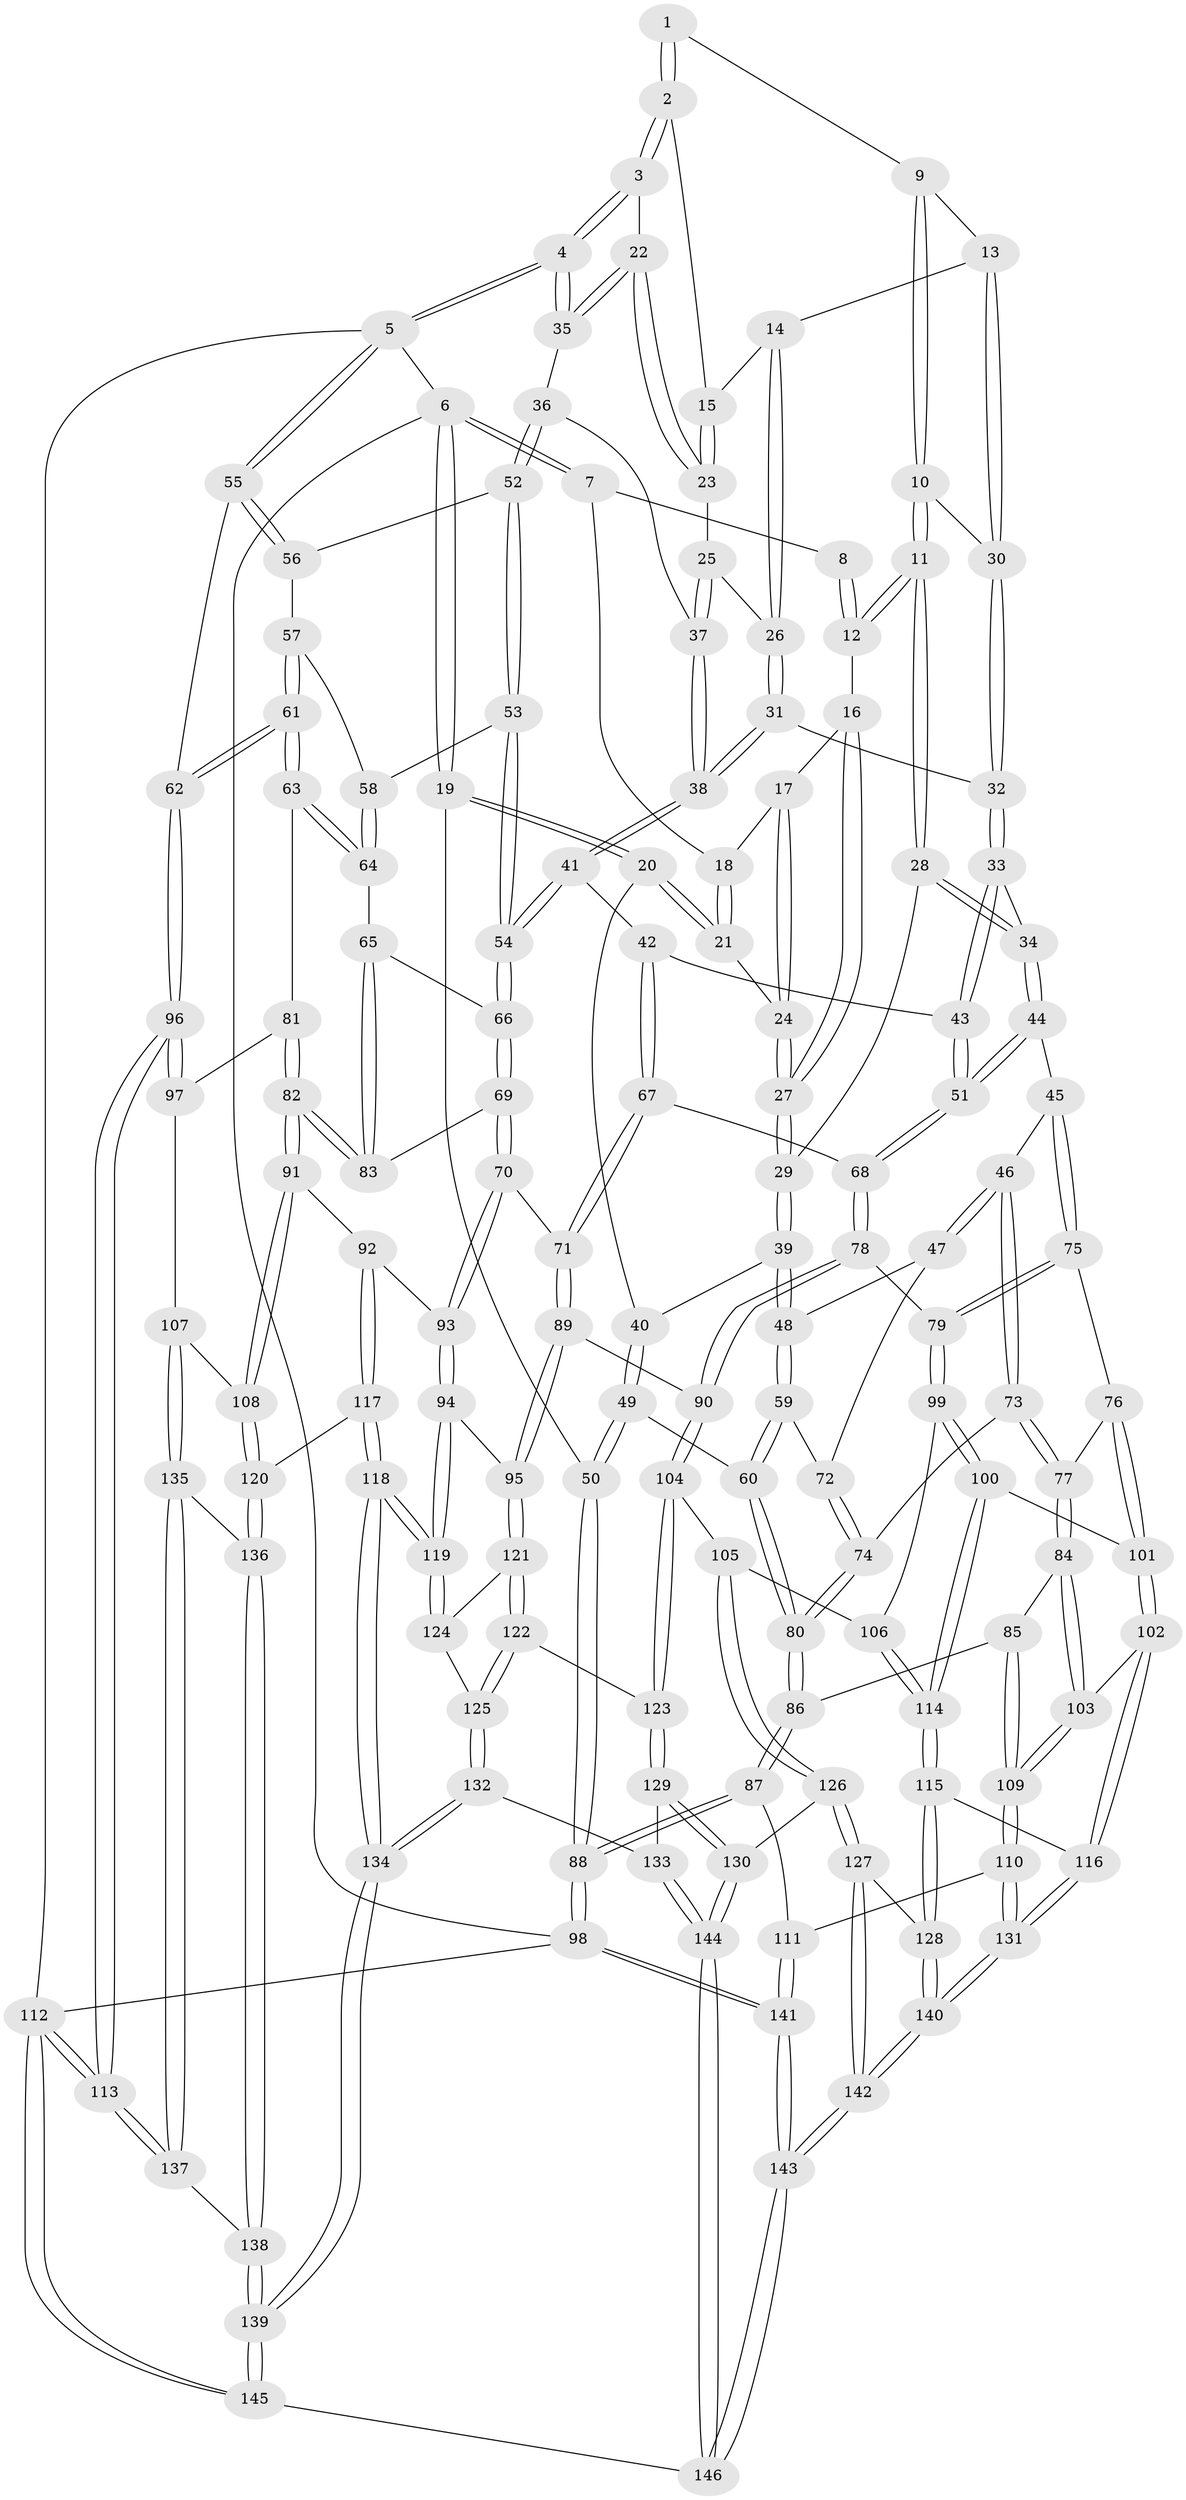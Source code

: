 // coarse degree distribution, {4: 0.27450980392156865, 5: 0.5, 6: 0.11764705882352941, 10: 0.00980392156862745, 3: 0.058823529411764705, 7: 0.0196078431372549, 9: 0.00980392156862745, 2: 0.00980392156862745}
// Generated by graph-tools (version 1.1) at 2025/21/03/04/25 18:21:11]
// undirected, 146 vertices, 362 edges
graph export_dot {
graph [start="1"]
  node [color=gray90,style=filled];
  1 [pos="+0.4852412870743715+0"];
  2 [pos="+0.711764776923592+0"];
  3 [pos="+0.8685696924608854+0"];
  4 [pos="+1+0"];
  5 [pos="+1+0"];
  6 [pos="+0+0"];
  7 [pos="+0.24545757504649784+0"];
  8 [pos="+0.36435465602821204+0"];
  9 [pos="+0.4867958770248247+0"];
  10 [pos="+0.4121029355207979+0.10317307835344748"];
  11 [pos="+0.4079907583983164+0.10407153078177997"];
  12 [pos="+0.3927611460710044+0.07634042508421798"];
  13 [pos="+0.5061078838753053+0.07492858130377551"];
  14 [pos="+0.6387221005396724+0.01251553198667169"];
  15 [pos="+0.7010270805022116+0"];
  16 [pos="+0.27607131054028766+0.027060757410696835"];
  17 [pos="+0.2569061682463423+0"];
  18 [pos="+0.2383479987392946+0"];
  19 [pos="+0+0.10571579129778265"];
  20 [pos="+0.04108972807029045+0.1466875566725504"];
  21 [pos="+0.09032704224167182+0.10476611597519003"];
  22 [pos="+0.7808284604877542+0.11892716252480713"];
  23 [pos="+0.719213177775787+0.10951664486009215"];
  24 [pos="+0.18402239618855973+0.08936177413650172"];
  25 [pos="+0.6651457242901081+0.11813891959887539"];
  26 [pos="+0.6497912094720817+0.11584903938387225"];
  27 [pos="+0.27713684482899764+0.1469033811277518"];
  28 [pos="+0.33303619679159435+0.20994168716063305"];
  29 [pos="+0.299353088915619+0.2033871362507501"];
  30 [pos="+0.5020036867707186+0.08981567496028914"];
  31 [pos="+0.5925865199282655+0.1579065687388193"];
  32 [pos="+0.559736831759854+0.16246443351158843"];
  33 [pos="+0.5170548012658713+0.24900594230031708"];
  34 [pos="+0.33670707438452663+0.21405439741699972"];
  35 [pos="+0.839386245939917+0.20494505029460894"];
  36 [pos="+0.8380591037803957+0.2219319448745977"];
  37 [pos="+0.7412184665011509+0.2589689231048732"];
  38 [pos="+0.7062101195988819+0.2825570709144794"];
  39 [pos="+0.17798524409106273+0.2560448409114257"];
  40 [pos="+0.14031842362055783+0.23115176775803267"];
  41 [pos="+0.6483235162418152+0.3828386921396695"];
  42 [pos="+0.6199054013933708+0.37923165688672655"];
  43 [pos="+0.5517761939198262+0.36307962284363315"];
  44 [pos="+0.38249817844016837+0.44706294904931276"];
  45 [pos="+0.32784017760498196+0.4646451344677314"];
  46 [pos="+0.31825733613142765+0.46422333630058216"];
  47 [pos="+0.243851088576344+0.4452642056100974"];
  48 [pos="+0.17528472706276443+0.29791223764720187"];
  49 [pos="+0+0.45391655325595937"];
  50 [pos="+0+0.45491638881377183"];
  51 [pos="+0.40722216723691607+0.4527302562928339"];
  52 [pos="+0.8651152267133128+0.25359708656740043"];
  53 [pos="+0.8139276864881758+0.4028921606828325"];
  54 [pos="+0.7058735699688343+0.4542649475468304"];
  55 [pos="+1+0.35315961799936807"];
  56 [pos="+0.883790629555088+0.2628267335447289"];
  57 [pos="+0.8984126049606288+0.40469028300606075"];
  58 [pos="+0.8440982329270871+0.4142907341601142"];
  59 [pos="+0+0.45689476766431236"];
  60 [pos="+0+0.4576055840095808"];
  61 [pos="+1+0.5043738430312"];
  62 [pos="+1+0.5015219482253461"];
  63 [pos="+0.974030933644829+0.5424828671365842"];
  64 [pos="+0.9035824638376533+0.5328028371810817"];
  65 [pos="+0.8160161234222527+0.5449445992763791"];
  66 [pos="+0.7147913504722618+0.5080842876274057"];
  67 [pos="+0.5297171090176374+0.5926743979882346"];
  68 [pos="+0.467772693496744+0.5614340593541031"];
  69 [pos="+0.6828071240257365+0.5634386135118538"];
  70 [pos="+0.6625825712459625+0.5973410198428676"];
  71 [pos="+0.5551339526689952+0.6103879184475167"];
  72 [pos="+0.15202231361781088+0.4937406414709082"];
  73 [pos="+0.22329868067844522+0.6087775014443945"];
  74 [pos="+0.16079345902492848+0.592585415768769"];
  75 [pos="+0.3117412875745851+0.6547002829658557"];
  76 [pos="+0.2928348486728418+0.6625815715638192"];
  77 [pos="+0.26898549522545717+0.6662246835207633"];
  78 [pos="+0.39258793445348084+0.6706069119161816"];
  79 [pos="+0.37746625695415165+0.6758502654967738"];
  80 [pos="+0.11946005769111759+0.6480194282892761"];
  81 [pos="+0.884681428228883+0.6693563972653264"];
  82 [pos="+0.8291667793387915+0.6892246387003166"];
  83 [pos="+0.8247460980753741+0.6507516655240528"];
  84 [pos="+0.2606208806340072+0.6748885986324942"];
  85 [pos="+0.14109009309195558+0.694020882093169"];
  86 [pos="+0.11004935132034638+0.6805380459066642"];
  87 [pos="+0.06856185228369738+0.7046984817989872"];
  88 [pos="+0+0.6563727693155061"];
  89 [pos="+0.527178886810866+0.7248292617017867"];
  90 [pos="+0.47239189086840444+0.7298434734805286"];
  91 [pos="+0.8271294144453264+0.6916832082744927"];
  92 [pos="+0.7366899503625708+0.7097943771579255"];
  93 [pos="+0.7047281795582845+0.6908193725423956"];
  94 [pos="+0.6323863655445283+0.7583896739798861"];
  95 [pos="+0.5297339968268487+0.7287171897504774"];
  96 [pos="+1+0.653118766459503"];
  97 [pos="+0.9411511311696017+0.7148855211628096"];
  98 [pos="+0+1"];
  99 [pos="+0.37123486327063177+0.7223170247496996"];
  100 [pos="+0.33331660597269624+0.7595055688325553"];
  101 [pos="+0.30767438595948715+0.7367638418104192"];
  102 [pos="+0.24346433127062417+0.784530511163163"];
  103 [pos="+0.23815568727646722+0.7815696753001735"];
  104 [pos="+0.43329854175124793+0.7823941218119826"];
  105 [pos="+0.4191035654902628+0.7915653630186665"];
  106 [pos="+0.390971426241531+0.7595184188932658"];
  107 [pos="+0.9023505762041301+0.8010731000899067"];
  108 [pos="+0.8589297803077912+0.7549850269983103"];
  109 [pos="+0.20943897937240324+0.7854602662399486"];
  110 [pos="+0.15778068527790634+0.8360966057354575"];
  111 [pos="+0.09532200058308009+0.8371731895885496"];
  112 [pos="+1+1"];
  113 [pos="+1+0.9412362685398132"];
  114 [pos="+0.32302205208710727+0.8019448030971105"];
  115 [pos="+0.3108471229391507+0.833389027521163"];
  116 [pos="+0.29292902881257005+0.8241502646853008"];
  117 [pos="+0.7537468191603177+0.8257923036414736"];
  118 [pos="+0.6389057062007129+0.8402349518865038"];
  119 [pos="+0.6326947601127373+0.825176866490587"];
  120 [pos="+0.7539064401850439+0.8259609461806923"];
  121 [pos="+0.5295184642365383+0.764872868047479"];
  122 [pos="+0.504843922868073+0.818062874609818"];
  123 [pos="+0.5023934152045055+0.8201121328823224"];
  124 [pos="+0.5680513226118028+0.8107544445462364"];
  125 [pos="+0.5493572777755719+0.8414923692649234"];
  126 [pos="+0.3839548172817593+0.8822070404730775"];
  127 [pos="+0.37972249207116043+0.8829176872158393"];
  128 [pos="+0.3144020913875513+0.8383568250397653"];
  129 [pos="+0.48828024959929417+0.8479097059926933"];
  130 [pos="+0.38736393025461213+0.8834037752996475"];
  131 [pos="+0.19398958198203267+0.8857094828333077"];
  132 [pos="+0.5645700598900781+0.8859279889918482"];
  133 [pos="+0.5284876546840458+0.8903890298992232"];
  134 [pos="+0.6169014588835917+0.9037495880055325"];
  135 [pos="+0.9082710396341533+0.8196144560942306"];
  136 [pos="+0.777183257333574+0.862238428545485"];
  137 [pos="+0.9608375128897679+0.8597895501429612"];
  138 [pos="+0.7681072270986633+1"];
  139 [pos="+0.708959628647455+1"];
  140 [pos="+0.21349643826567805+0.9401714144623159"];
  141 [pos="+0+1"];
  142 [pos="+0.20276280940951077+1"];
  143 [pos="+0.16994300890067307+1"];
  144 [pos="+0.4727376104485977+0.959363086071207"];
  145 [pos="+0.705339831050686+1"];
  146 [pos="+0.5787690702353052+1"];
  1 -- 2;
  1 -- 2;
  1 -- 9;
  2 -- 3;
  2 -- 3;
  2 -- 15;
  3 -- 4;
  3 -- 4;
  3 -- 22;
  4 -- 5;
  4 -- 5;
  4 -- 35;
  4 -- 35;
  5 -- 6;
  5 -- 55;
  5 -- 55;
  5 -- 112;
  6 -- 7;
  6 -- 7;
  6 -- 19;
  6 -- 19;
  6 -- 98;
  7 -- 8;
  7 -- 18;
  8 -- 12;
  8 -- 12;
  9 -- 10;
  9 -- 10;
  9 -- 13;
  10 -- 11;
  10 -- 11;
  10 -- 30;
  11 -- 12;
  11 -- 12;
  11 -- 28;
  11 -- 28;
  12 -- 16;
  13 -- 14;
  13 -- 30;
  13 -- 30;
  14 -- 15;
  14 -- 26;
  14 -- 26;
  15 -- 23;
  15 -- 23;
  16 -- 17;
  16 -- 27;
  16 -- 27;
  17 -- 18;
  17 -- 24;
  17 -- 24;
  18 -- 21;
  18 -- 21;
  19 -- 20;
  19 -- 20;
  19 -- 50;
  20 -- 21;
  20 -- 21;
  20 -- 40;
  21 -- 24;
  22 -- 23;
  22 -- 23;
  22 -- 35;
  22 -- 35;
  23 -- 25;
  24 -- 27;
  24 -- 27;
  25 -- 26;
  25 -- 37;
  25 -- 37;
  26 -- 31;
  26 -- 31;
  27 -- 29;
  27 -- 29;
  28 -- 29;
  28 -- 34;
  28 -- 34;
  29 -- 39;
  29 -- 39;
  30 -- 32;
  30 -- 32;
  31 -- 32;
  31 -- 38;
  31 -- 38;
  32 -- 33;
  32 -- 33;
  33 -- 34;
  33 -- 43;
  33 -- 43;
  34 -- 44;
  34 -- 44;
  35 -- 36;
  36 -- 37;
  36 -- 52;
  36 -- 52;
  37 -- 38;
  37 -- 38;
  38 -- 41;
  38 -- 41;
  39 -- 40;
  39 -- 48;
  39 -- 48;
  40 -- 49;
  40 -- 49;
  41 -- 42;
  41 -- 54;
  41 -- 54;
  42 -- 43;
  42 -- 67;
  42 -- 67;
  43 -- 51;
  43 -- 51;
  44 -- 45;
  44 -- 51;
  44 -- 51;
  45 -- 46;
  45 -- 75;
  45 -- 75;
  46 -- 47;
  46 -- 47;
  46 -- 73;
  46 -- 73;
  47 -- 48;
  47 -- 72;
  48 -- 59;
  48 -- 59;
  49 -- 50;
  49 -- 50;
  49 -- 60;
  50 -- 88;
  50 -- 88;
  51 -- 68;
  51 -- 68;
  52 -- 53;
  52 -- 53;
  52 -- 56;
  53 -- 54;
  53 -- 54;
  53 -- 58;
  54 -- 66;
  54 -- 66;
  55 -- 56;
  55 -- 56;
  55 -- 62;
  56 -- 57;
  57 -- 58;
  57 -- 61;
  57 -- 61;
  58 -- 64;
  58 -- 64;
  59 -- 60;
  59 -- 60;
  59 -- 72;
  60 -- 80;
  60 -- 80;
  61 -- 62;
  61 -- 62;
  61 -- 63;
  61 -- 63;
  62 -- 96;
  62 -- 96;
  63 -- 64;
  63 -- 64;
  63 -- 81;
  64 -- 65;
  65 -- 66;
  65 -- 83;
  65 -- 83;
  66 -- 69;
  66 -- 69;
  67 -- 68;
  67 -- 71;
  67 -- 71;
  68 -- 78;
  68 -- 78;
  69 -- 70;
  69 -- 70;
  69 -- 83;
  70 -- 71;
  70 -- 93;
  70 -- 93;
  71 -- 89;
  71 -- 89;
  72 -- 74;
  72 -- 74;
  73 -- 74;
  73 -- 77;
  73 -- 77;
  74 -- 80;
  74 -- 80;
  75 -- 76;
  75 -- 79;
  75 -- 79;
  76 -- 77;
  76 -- 101;
  76 -- 101;
  77 -- 84;
  77 -- 84;
  78 -- 79;
  78 -- 90;
  78 -- 90;
  79 -- 99;
  79 -- 99;
  80 -- 86;
  80 -- 86;
  81 -- 82;
  81 -- 82;
  81 -- 97;
  82 -- 83;
  82 -- 83;
  82 -- 91;
  82 -- 91;
  84 -- 85;
  84 -- 103;
  84 -- 103;
  85 -- 86;
  85 -- 109;
  85 -- 109;
  86 -- 87;
  86 -- 87;
  87 -- 88;
  87 -- 88;
  87 -- 111;
  88 -- 98;
  88 -- 98;
  89 -- 90;
  89 -- 95;
  89 -- 95;
  90 -- 104;
  90 -- 104;
  91 -- 92;
  91 -- 108;
  91 -- 108;
  92 -- 93;
  92 -- 117;
  92 -- 117;
  93 -- 94;
  93 -- 94;
  94 -- 95;
  94 -- 119;
  94 -- 119;
  95 -- 121;
  95 -- 121;
  96 -- 97;
  96 -- 97;
  96 -- 113;
  96 -- 113;
  97 -- 107;
  98 -- 141;
  98 -- 141;
  98 -- 112;
  99 -- 100;
  99 -- 100;
  99 -- 106;
  100 -- 101;
  100 -- 114;
  100 -- 114;
  101 -- 102;
  101 -- 102;
  102 -- 103;
  102 -- 116;
  102 -- 116;
  103 -- 109;
  103 -- 109;
  104 -- 105;
  104 -- 123;
  104 -- 123;
  105 -- 106;
  105 -- 126;
  105 -- 126;
  106 -- 114;
  106 -- 114;
  107 -- 108;
  107 -- 135;
  107 -- 135;
  108 -- 120;
  108 -- 120;
  109 -- 110;
  109 -- 110;
  110 -- 111;
  110 -- 131;
  110 -- 131;
  111 -- 141;
  111 -- 141;
  112 -- 113;
  112 -- 113;
  112 -- 145;
  112 -- 145;
  113 -- 137;
  113 -- 137;
  114 -- 115;
  114 -- 115;
  115 -- 116;
  115 -- 128;
  115 -- 128;
  116 -- 131;
  116 -- 131;
  117 -- 118;
  117 -- 118;
  117 -- 120;
  118 -- 119;
  118 -- 119;
  118 -- 134;
  118 -- 134;
  119 -- 124;
  119 -- 124;
  120 -- 136;
  120 -- 136;
  121 -- 122;
  121 -- 122;
  121 -- 124;
  122 -- 123;
  122 -- 125;
  122 -- 125;
  123 -- 129;
  123 -- 129;
  124 -- 125;
  125 -- 132;
  125 -- 132;
  126 -- 127;
  126 -- 127;
  126 -- 130;
  127 -- 128;
  127 -- 142;
  127 -- 142;
  128 -- 140;
  128 -- 140;
  129 -- 130;
  129 -- 130;
  129 -- 133;
  130 -- 144;
  130 -- 144;
  131 -- 140;
  131 -- 140;
  132 -- 133;
  132 -- 134;
  132 -- 134;
  133 -- 144;
  133 -- 144;
  134 -- 139;
  134 -- 139;
  135 -- 136;
  135 -- 137;
  135 -- 137;
  136 -- 138;
  136 -- 138;
  137 -- 138;
  138 -- 139;
  138 -- 139;
  139 -- 145;
  139 -- 145;
  140 -- 142;
  140 -- 142;
  141 -- 143;
  141 -- 143;
  142 -- 143;
  142 -- 143;
  143 -- 146;
  143 -- 146;
  144 -- 146;
  144 -- 146;
  145 -- 146;
}

